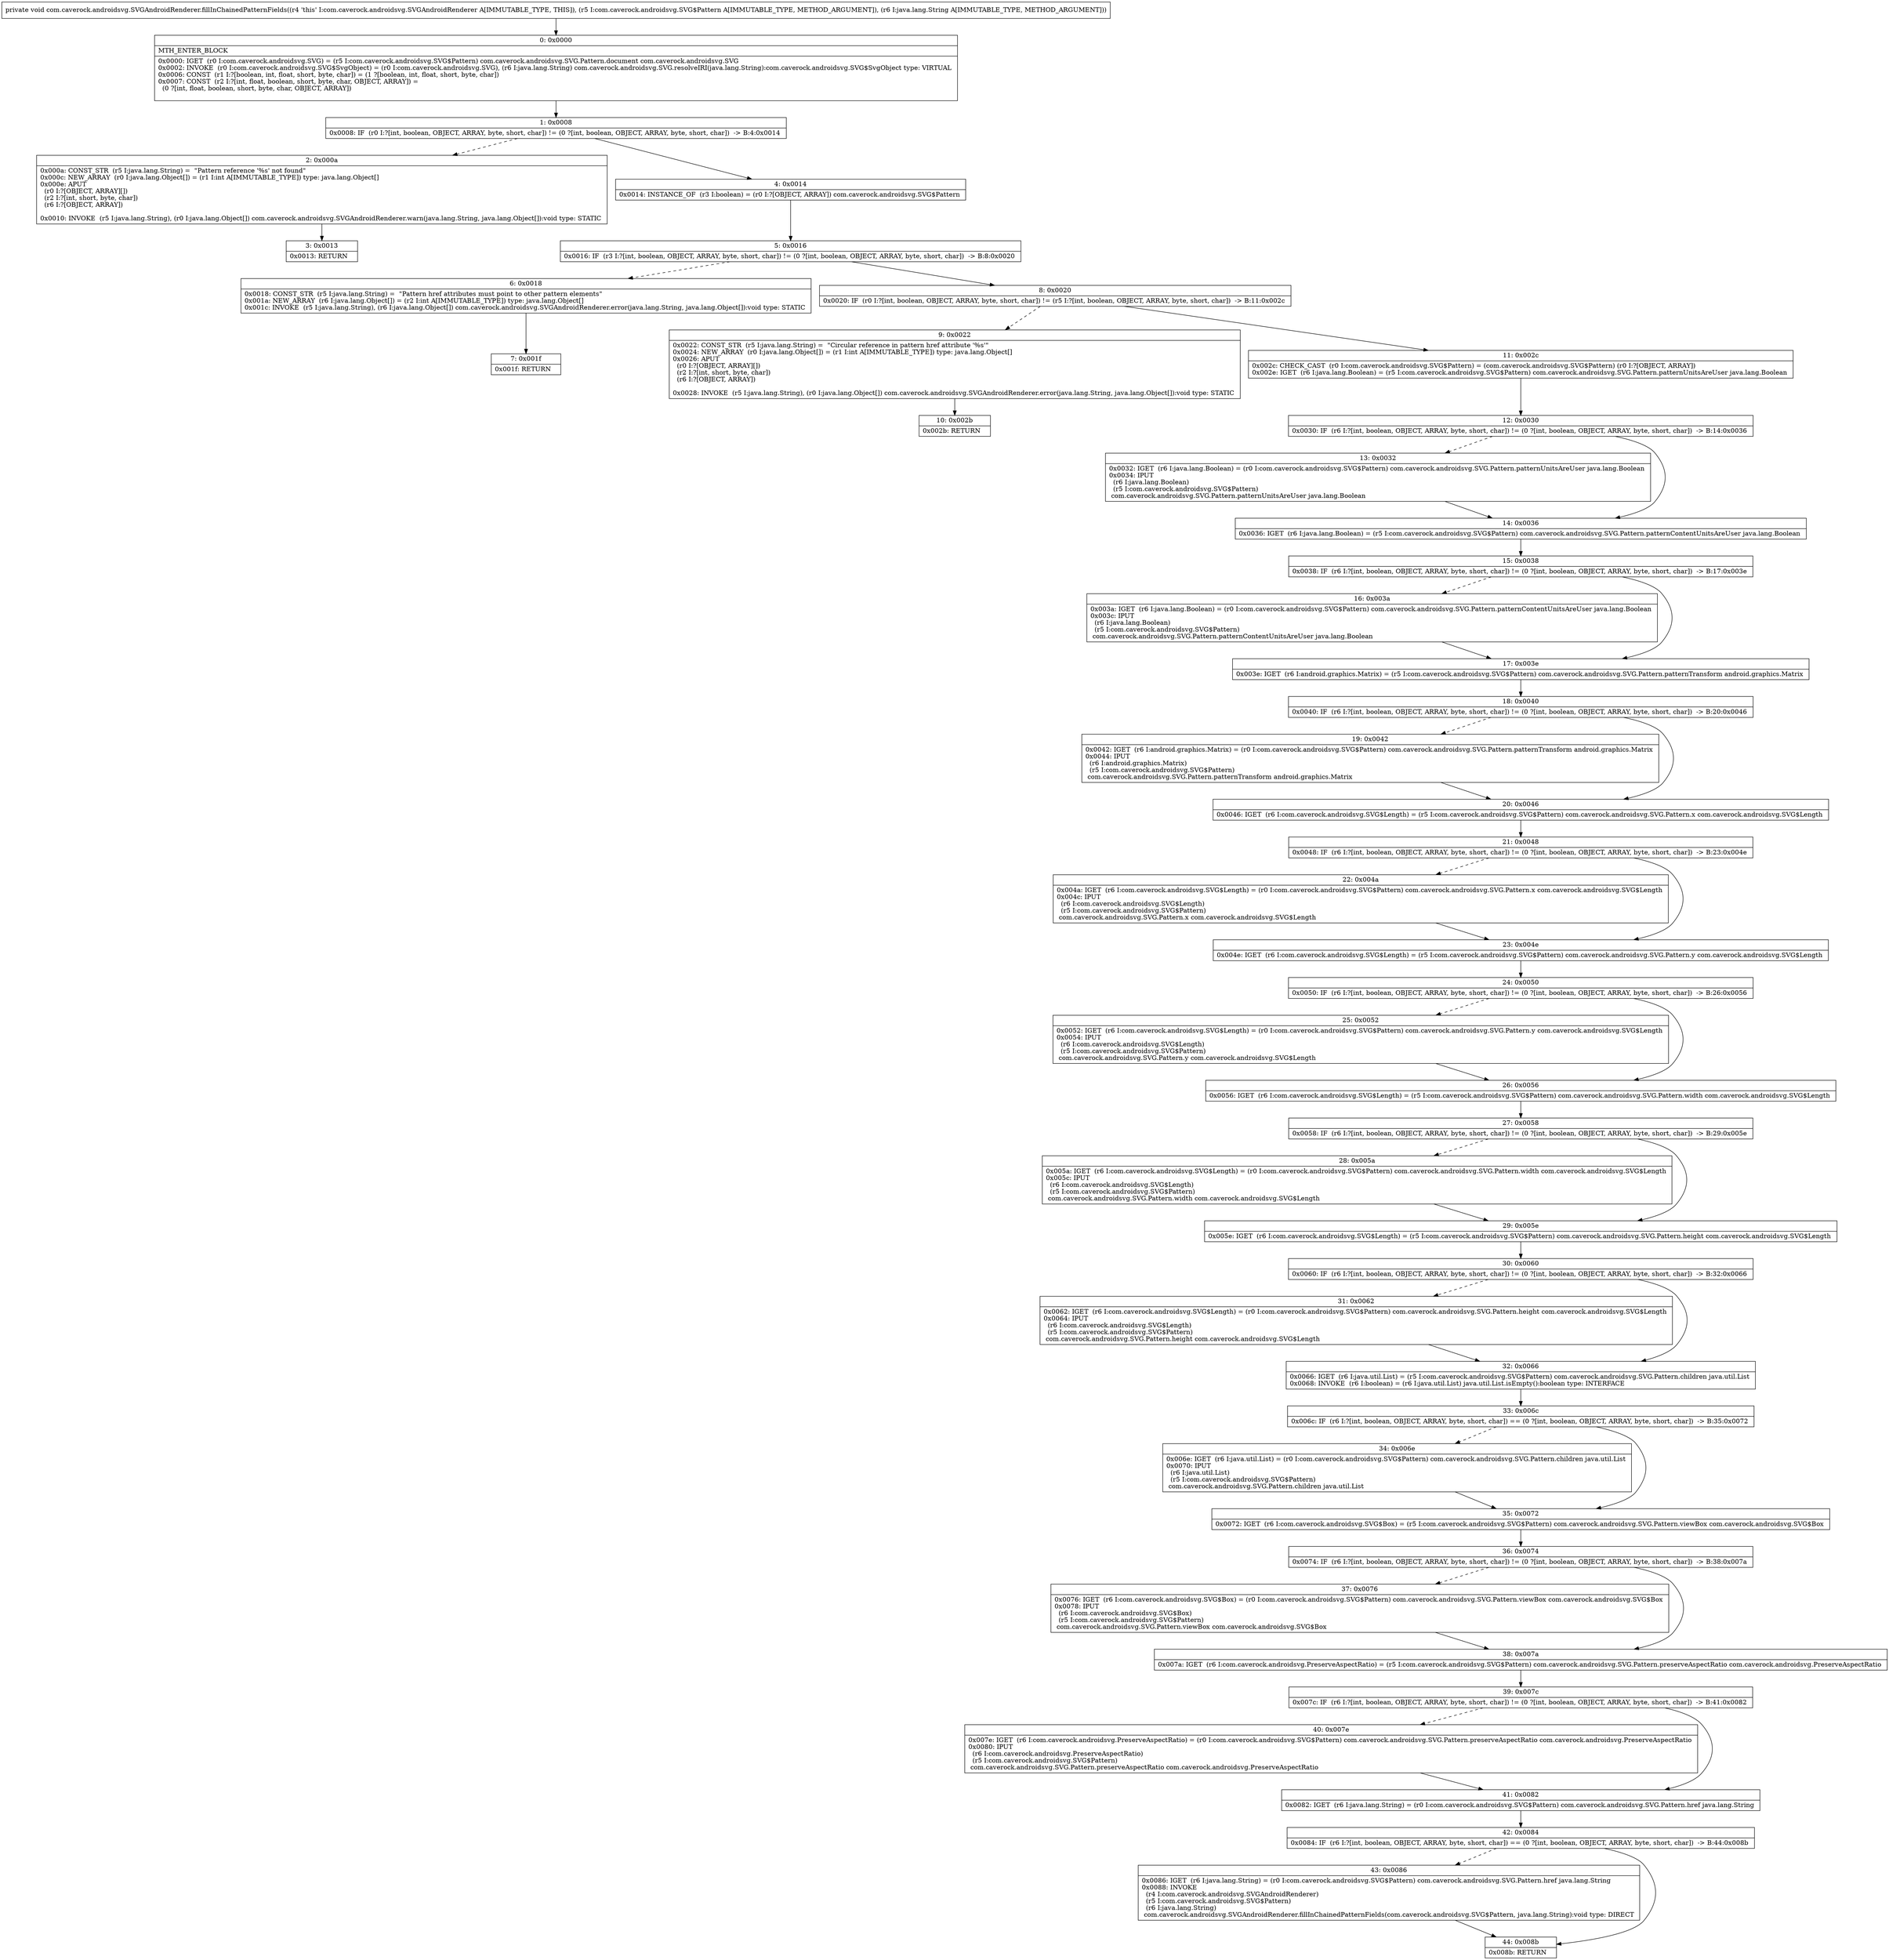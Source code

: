 digraph "CFG forcom.caverock.androidsvg.SVGAndroidRenderer.fillInChainedPatternFields(Lcom\/caverock\/androidsvg\/SVG$Pattern;Ljava\/lang\/String;)V" {
Node_0 [shape=record,label="{0\:\ 0x0000|MTH_ENTER_BLOCK\l|0x0000: IGET  (r0 I:com.caverock.androidsvg.SVG) = (r5 I:com.caverock.androidsvg.SVG$Pattern) com.caverock.androidsvg.SVG.Pattern.document com.caverock.androidsvg.SVG \l0x0002: INVOKE  (r0 I:com.caverock.androidsvg.SVG$SvgObject) = (r0 I:com.caverock.androidsvg.SVG), (r6 I:java.lang.String) com.caverock.androidsvg.SVG.resolveIRI(java.lang.String):com.caverock.androidsvg.SVG$SvgObject type: VIRTUAL \l0x0006: CONST  (r1 I:?[boolean, int, float, short, byte, char]) = (1 ?[boolean, int, float, short, byte, char]) \l0x0007: CONST  (r2 I:?[int, float, boolean, short, byte, char, OBJECT, ARRAY]) = \l  (0 ?[int, float, boolean, short, byte, char, OBJECT, ARRAY])\l \l}"];
Node_1 [shape=record,label="{1\:\ 0x0008|0x0008: IF  (r0 I:?[int, boolean, OBJECT, ARRAY, byte, short, char]) != (0 ?[int, boolean, OBJECT, ARRAY, byte, short, char])  \-\> B:4:0x0014 \l}"];
Node_2 [shape=record,label="{2\:\ 0x000a|0x000a: CONST_STR  (r5 I:java.lang.String) =  \"Pattern reference '%s' not found\" \l0x000c: NEW_ARRAY  (r0 I:java.lang.Object[]) = (r1 I:int A[IMMUTABLE_TYPE]) type: java.lang.Object[] \l0x000e: APUT  \l  (r0 I:?[OBJECT, ARRAY][])\l  (r2 I:?[int, short, byte, char])\l  (r6 I:?[OBJECT, ARRAY])\l \l0x0010: INVOKE  (r5 I:java.lang.String), (r0 I:java.lang.Object[]) com.caverock.androidsvg.SVGAndroidRenderer.warn(java.lang.String, java.lang.Object[]):void type: STATIC \l}"];
Node_3 [shape=record,label="{3\:\ 0x0013|0x0013: RETURN   \l}"];
Node_4 [shape=record,label="{4\:\ 0x0014|0x0014: INSTANCE_OF  (r3 I:boolean) = (r0 I:?[OBJECT, ARRAY]) com.caverock.androidsvg.SVG$Pattern \l}"];
Node_5 [shape=record,label="{5\:\ 0x0016|0x0016: IF  (r3 I:?[int, boolean, OBJECT, ARRAY, byte, short, char]) != (0 ?[int, boolean, OBJECT, ARRAY, byte, short, char])  \-\> B:8:0x0020 \l}"];
Node_6 [shape=record,label="{6\:\ 0x0018|0x0018: CONST_STR  (r5 I:java.lang.String) =  \"Pattern href attributes must point to other pattern elements\" \l0x001a: NEW_ARRAY  (r6 I:java.lang.Object[]) = (r2 I:int A[IMMUTABLE_TYPE]) type: java.lang.Object[] \l0x001c: INVOKE  (r5 I:java.lang.String), (r6 I:java.lang.Object[]) com.caverock.androidsvg.SVGAndroidRenderer.error(java.lang.String, java.lang.Object[]):void type: STATIC \l}"];
Node_7 [shape=record,label="{7\:\ 0x001f|0x001f: RETURN   \l}"];
Node_8 [shape=record,label="{8\:\ 0x0020|0x0020: IF  (r0 I:?[int, boolean, OBJECT, ARRAY, byte, short, char]) != (r5 I:?[int, boolean, OBJECT, ARRAY, byte, short, char])  \-\> B:11:0x002c \l}"];
Node_9 [shape=record,label="{9\:\ 0x0022|0x0022: CONST_STR  (r5 I:java.lang.String) =  \"Circular reference in pattern href attribute '%s'\" \l0x0024: NEW_ARRAY  (r0 I:java.lang.Object[]) = (r1 I:int A[IMMUTABLE_TYPE]) type: java.lang.Object[] \l0x0026: APUT  \l  (r0 I:?[OBJECT, ARRAY][])\l  (r2 I:?[int, short, byte, char])\l  (r6 I:?[OBJECT, ARRAY])\l \l0x0028: INVOKE  (r5 I:java.lang.String), (r0 I:java.lang.Object[]) com.caverock.androidsvg.SVGAndroidRenderer.error(java.lang.String, java.lang.Object[]):void type: STATIC \l}"];
Node_10 [shape=record,label="{10\:\ 0x002b|0x002b: RETURN   \l}"];
Node_11 [shape=record,label="{11\:\ 0x002c|0x002c: CHECK_CAST  (r0 I:com.caverock.androidsvg.SVG$Pattern) = (com.caverock.androidsvg.SVG$Pattern) (r0 I:?[OBJECT, ARRAY]) \l0x002e: IGET  (r6 I:java.lang.Boolean) = (r5 I:com.caverock.androidsvg.SVG$Pattern) com.caverock.androidsvg.SVG.Pattern.patternUnitsAreUser java.lang.Boolean \l}"];
Node_12 [shape=record,label="{12\:\ 0x0030|0x0030: IF  (r6 I:?[int, boolean, OBJECT, ARRAY, byte, short, char]) != (0 ?[int, boolean, OBJECT, ARRAY, byte, short, char])  \-\> B:14:0x0036 \l}"];
Node_13 [shape=record,label="{13\:\ 0x0032|0x0032: IGET  (r6 I:java.lang.Boolean) = (r0 I:com.caverock.androidsvg.SVG$Pattern) com.caverock.androidsvg.SVG.Pattern.patternUnitsAreUser java.lang.Boolean \l0x0034: IPUT  \l  (r6 I:java.lang.Boolean)\l  (r5 I:com.caverock.androidsvg.SVG$Pattern)\l com.caverock.androidsvg.SVG.Pattern.patternUnitsAreUser java.lang.Boolean \l}"];
Node_14 [shape=record,label="{14\:\ 0x0036|0x0036: IGET  (r6 I:java.lang.Boolean) = (r5 I:com.caverock.androidsvg.SVG$Pattern) com.caverock.androidsvg.SVG.Pattern.patternContentUnitsAreUser java.lang.Boolean \l}"];
Node_15 [shape=record,label="{15\:\ 0x0038|0x0038: IF  (r6 I:?[int, boolean, OBJECT, ARRAY, byte, short, char]) != (0 ?[int, boolean, OBJECT, ARRAY, byte, short, char])  \-\> B:17:0x003e \l}"];
Node_16 [shape=record,label="{16\:\ 0x003a|0x003a: IGET  (r6 I:java.lang.Boolean) = (r0 I:com.caverock.androidsvg.SVG$Pattern) com.caverock.androidsvg.SVG.Pattern.patternContentUnitsAreUser java.lang.Boolean \l0x003c: IPUT  \l  (r6 I:java.lang.Boolean)\l  (r5 I:com.caverock.androidsvg.SVG$Pattern)\l com.caverock.androidsvg.SVG.Pattern.patternContentUnitsAreUser java.lang.Boolean \l}"];
Node_17 [shape=record,label="{17\:\ 0x003e|0x003e: IGET  (r6 I:android.graphics.Matrix) = (r5 I:com.caverock.androidsvg.SVG$Pattern) com.caverock.androidsvg.SVG.Pattern.patternTransform android.graphics.Matrix \l}"];
Node_18 [shape=record,label="{18\:\ 0x0040|0x0040: IF  (r6 I:?[int, boolean, OBJECT, ARRAY, byte, short, char]) != (0 ?[int, boolean, OBJECT, ARRAY, byte, short, char])  \-\> B:20:0x0046 \l}"];
Node_19 [shape=record,label="{19\:\ 0x0042|0x0042: IGET  (r6 I:android.graphics.Matrix) = (r0 I:com.caverock.androidsvg.SVG$Pattern) com.caverock.androidsvg.SVG.Pattern.patternTransform android.graphics.Matrix \l0x0044: IPUT  \l  (r6 I:android.graphics.Matrix)\l  (r5 I:com.caverock.androidsvg.SVG$Pattern)\l com.caverock.androidsvg.SVG.Pattern.patternTransform android.graphics.Matrix \l}"];
Node_20 [shape=record,label="{20\:\ 0x0046|0x0046: IGET  (r6 I:com.caverock.androidsvg.SVG$Length) = (r5 I:com.caverock.androidsvg.SVG$Pattern) com.caverock.androidsvg.SVG.Pattern.x com.caverock.androidsvg.SVG$Length \l}"];
Node_21 [shape=record,label="{21\:\ 0x0048|0x0048: IF  (r6 I:?[int, boolean, OBJECT, ARRAY, byte, short, char]) != (0 ?[int, boolean, OBJECT, ARRAY, byte, short, char])  \-\> B:23:0x004e \l}"];
Node_22 [shape=record,label="{22\:\ 0x004a|0x004a: IGET  (r6 I:com.caverock.androidsvg.SVG$Length) = (r0 I:com.caverock.androidsvg.SVG$Pattern) com.caverock.androidsvg.SVG.Pattern.x com.caverock.androidsvg.SVG$Length \l0x004c: IPUT  \l  (r6 I:com.caverock.androidsvg.SVG$Length)\l  (r5 I:com.caverock.androidsvg.SVG$Pattern)\l com.caverock.androidsvg.SVG.Pattern.x com.caverock.androidsvg.SVG$Length \l}"];
Node_23 [shape=record,label="{23\:\ 0x004e|0x004e: IGET  (r6 I:com.caverock.androidsvg.SVG$Length) = (r5 I:com.caverock.androidsvg.SVG$Pattern) com.caverock.androidsvg.SVG.Pattern.y com.caverock.androidsvg.SVG$Length \l}"];
Node_24 [shape=record,label="{24\:\ 0x0050|0x0050: IF  (r6 I:?[int, boolean, OBJECT, ARRAY, byte, short, char]) != (0 ?[int, boolean, OBJECT, ARRAY, byte, short, char])  \-\> B:26:0x0056 \l}"];
Node_25 [shape=record,label="{25\:\ 0x0052|0x0052: IGET  (r6 I:com.caverock.androidsvg.SVG$Length) = (r0 I:com.caverock.androidsvg.SVG$Pattern) com.caverock.androidsvg.SVG.Pattern.y com.caverock.androidsvg.SVG$Length \l0x0054: IPUT  \l  (r6 I:com.caverock.androidsvg.SVG$Length)\l  (r5 I:com.caverock.androidsvg.SVG$Pattern)\l com.caverock.androidsvg.SVG.Pattern.y com.caverock.androidsvg.SVG$Length \l}"];
Node_26 [shape=record,label="{26\:\ 0x0056|0x0056: IGET  (r6 I:com.caverock.androidsvg.SVG$Length) = (r5 I:com.caverock.androidsvg.SVG$Pattern) com.caverock.androidsvg.SVG.Pattern.width com.caverock.androidsvg.SVG$Length \l}"];
Node_27 [shape=record,label="{27\:\ 0x0058|0x0058: IF  (r6 I:?[int, boolean, OBJECT, ARRAY, byte, short, char]) != (0 ?[int, boolean, OBJECT, ARRAY, byte, short, char])  \-\> B:29:0x005e \l}"];
Node_28 [shape=record,label="{28\:\ 0x005a|0x005a: IGET  (r6 I:com.caverock.androidsvg.SVG$Length) = (r0 I:com.caverock.androidsvg.SVG$Pattern) com.caverock.androidsvg.SVG.Pattern.width com.caverock.androidsvg.SVG$Length \l0x005c: IPUT  \l  (r6 I:com.caverock.androidsvg.SVG$Length)\l  (r5 I:com.caverock.androidsvg.SVG$Pattern)\l com.caverock.androidsvg.SVG.Pattern.width com.caverock.androidsvg.SVG$Length \l}"];
Node_29 [shape=record,label="{29\:\ 0x005e|0x005e: IGET  (r6 I:com.caverock.androidsvg.SVG$Length) = (r5 I:com.caverock.androidsvg.SVG$Pattern) com.caverock.androidsvg.SVG.Pattern.height com.caverock.androidsvg.SVG$Length \l}"];
Node_30 [shape=record,label="{30\:\ 0x0060|0x0060: IF  (r6 I:?[int, boolean, OBJECT, ARRAY, byte, short, char]) != (0 ?[int, boolean, OBJECT, ARRAY, byte, short, char])  \-\> B:32:0x0066 \l}"];
Node_31 [shape=record,label="{31\:\ 0x0062|0x0062: IGET  (r6 I:com.caverock.androidsvg.SVG$Length) = (r0 I:com.caverock.androidsvg.SVG$Pattern) com.caverock.androidsvg.SVG.Pattern.height com.caverock.androidsvg.SVG$Length \l0x0064: IPUT  \l  (r6 I:com.caverock.androidsvg.SVG$Length)\l  (r5 I:com.caverock.androidsvg.SVG$Pattern)\l com.caverock.androidsvg.SVG.Pattern.height com.caverock.androidsvg.SVG$Length \l}"];
Node_32 [shape=record,label="{32\:\ 0x0066|0x0066: IGET  (r6 I:java.util.List) = (r5 I:com.caverock.androidsvg.SVG$Pattern) com.caverock.androidsvg.SVG.Pattern.children java.util.List \l0x0068: INVOKE  (r6 I:boolean) = (r6 I:java.util.List) java.util.List.isEmpty():boolean type: INTERFACE \l}"];
Node_33 [shape=record,label="{33\:\ 0x006c|0x006c: IF  (r6 I:?[int, boolean, OBJECT, ARRAY, byte, short, char]) == (0 ?[int, boolean, OBJECT, ARRAY, byte, short, char])  \-\> B:35:0x0072 \l}"];
Node_34 [shape=record,label="{34\:\ 0x006e|0x006e: IGET  (r6 I:java.util.List) = (r0 I:com.caverock.androidsvg.SVG$Pattern) com.caverock.androidsvg.SVG.Pattern.children java.util.List \l0x0070: IPUT  \l  (r6 I:java.util.List)\l  (r5 I:com.caverock.androidsvg.SVG$Pattern)\l com.caverock.androidsvg.SVG.Pattern.children java.util.List \l}"];
Node_35 [shape=record,label="{35\:\ 0x0072|0x0072: IGET  (r6 I:com.caverock.androidsvg.SVG$Box) = (r5 I:com.caverock.androidsvg.SVG$Pattern) com.caverock.androidsvg.SVG.Pattern.viewBox com.caverock.androidsvg.SVG$Box \l}"];
Node_36 [shape=record,label="{36\:\ 0x0074|0x0074: IF  (r6 I:?[int, boolean, OBJECT, ARRAY, byte, short, char]) != (0 ?[int, boolean, OBJECT, ARRAY, byte, short, char])  \-\> B:38:0x007a \l}"];
Node_37 [shape=record,label="{37\:\ 0x0076|0x0076: IGET  (r6 I:com.caverock.androidsvg.SVG$Box) = (r0 I:com.caverock.androidsvg.SVG$Pattern) com.caverock.androidsvg.SVG.Pattern.viewBox com.caverock.androidsvg.SVG$Box \l0x0078: IPUT  \l  (r6 I:com.caverock.androidsvg.SVG$Box)\l  (r5 I:com.caverock.androidsvg.SVG$Pattern)\l com.caverock.androidsvg.SVG.Pattern.viewBox com.caverock.androidsvg.SVG$Box \l}"];
Node_38 [shape=record,label="{38\:\ 0x007a|0x007a: IGET  (r6 I:com.caverock.androidsvg.PreserveAspectRatio) = (r5 I:com.caverock.androidsvg.SVG$Pattern) com.caverock.androidsvg.SVG.Pattern.preserveAspectRatio com.caverock.androidsvg.PreserveAspectRatio \l}"];
Node_39 [shape=record,label="{39\:\ 0x007c|0x007c: IF  (r6 I:?[int, boolean, OBJECT, ARRAY, byte, short, char]) != (0 ?[int, boolean, OBJECT, ARRAY, byte, short, char])  \-\> B:41:0x0082 \l}"];
Node_40 [shape=record,label="{40\:\ 0x007e|0x007e: IGET  (r6 I:com.caverock.androidsvg.PreserveAspectRatio) = (r0 I:com.caverock.androidsvg.SVG$Pattern) com.caverock.androidsvg.SVG.Pattern.preserveAspectRatio com.caverock.androidsvg.PreserveAspectRatio \l0x0080: IPUT  \l  (r6 I:com.caverock.androidsvg.PreserveAspectRatio)\l  (r5 I:com.caverock.androidsvg.SVG$Pattern)\l com.caverock.androidsvg.SVG.Pattern.preserveAspectRatio com.caverock.androidsvg.PreserveAspectRatio \l}"];
Node_41 [shape=record,label="{41\:\ 0x0082|0x0082: IGET  (r6 I:java.lang.String) = (r0 I:com.caverock.androidsvg.SVG$Pattern) com.caverock.androidsvg.SVG.Pattern.href java.lang.String \l}"];
Node_42 [shape=record,label="{42\:\ 0x0084|0x0084: IF  (r6 I:?[int, boolean, OBJECT, ARRAY, byte, short, char]) == (0 ?[int, boolean, OBJECT, ARRAY, byte, short, char])  \-\> B:44:0x008b \l}"];
Node_43 [shape=record,label="{43\:\ 0x0086|0x0086: IGET  (r6 I:java.lang.String) = (r0 I:com.caverock.androidsvg.SVG$Pattern) com.caverock.androidsvg.SVG.Pattern.href java.lang.String \l0x0088: INVOKE  \l  (r4 I:com.caverock.androidsvg.SVGAndroidRenderer)\l  (r5 I:com.caverock.androidsvg.SVG$Pattern)\l  (r6 I:java.lang.String)\l com.caverock.androidsvg.SVGAndroidRenderer.fillInChainedPatternFields(com.caverock.androidsvg.SVG$Pattern, java.lang.String):void type: DIRECT \l}"];
Node_44 [shape=record,label="{44\:\ 0x008b|0x008b: RETURN   \l}"];
MethodNode[shape=record,label="{private void com.caverock.androidsvg.SVGAndroidRenderer.fillInChainedPatternFields((r4 'this' I:com.caverock.androidsvg.SVGAndroidRenderer A[IMMUTABLE_TYPE, THIS]), (r5 I:com.caverock.androidsvg.SVG$Pattern A[IMMUTABLE_TYPE, METHOD_ARGUMENT]), (r6 I:java.lang.String A[IMMUTABLE_TYPE, METHOD_ARGUMENT])) }"];
MethodNode -> Node_0;
Node_0 -> Node_1;
Node_1 -> Node_2[style=dashed];
Node_1 -> Node_4;
Node_2 -> Node_3;
Node_4 -> Node_5;
Node_5 -> Node_6[style=dashed];
Node_5 -> Node_8;
Node_6 -> Node_7;
Node_8 -> Node_9[style=dashed];
Node_8 -> Node_11;
Node_9 -> Node_10;
Node_11 -> Node_12;
Node_12 -> Node_13[style=dashed];
Node_12 -> Node_14;
Node_13 -> Node_14;
Node_14 -> Node_15;
Node_15 -> Node_16[style=dashed];
Node_15 -> Node_17;
Node_16 -> Node_17;
Node_17 -> Node_18;
Node_18 -> Node_19[style=dashed];
Node_18 -> Node_20;
Node_19 -> Node_20;
Node_20 -> Node_21;
Node_21 -> Node_22[style=dashed];
Node_21 -> Node_23;
Node_22 -> Node_23;
Node_23 -> Node_24;
Node_24 -> Node_25[style=dashed];
Node_24 -> Node_26;
Node_25 -> Node_26;
Node_26 -> Node_27;
Node_27 -> Node_28[style=dashed];
Node_27 -> Node_29;
Node_28 -> Node_29;
Node_29 -> Node_30;
Node_30 -> Node_31[style=dashed];
Node_30 -> Node_32;
Node_31 -> Node_32;
Node_32 -> Node_33;
Node_33 -> Node_34[style=dashed];
Node_33 -> Node_35;
Node_34 -> Node_35;
Node_35 -> Node_36;
Node_36 -> Node_37[style=dashed];
Node_36 -> Node_38;
Node_37 -> Node_38;
Node_38 -> Node_39;
Node_39 -> Node_40[style=dashed];
Node_39 -> Node_41;
Node_40 -> Node_41;
Node_41 -> Node_42;
Node_42 -> Node_43[style=dashed];
Node_42 -> Node_44;
Node_43 -> Node_44;
}

